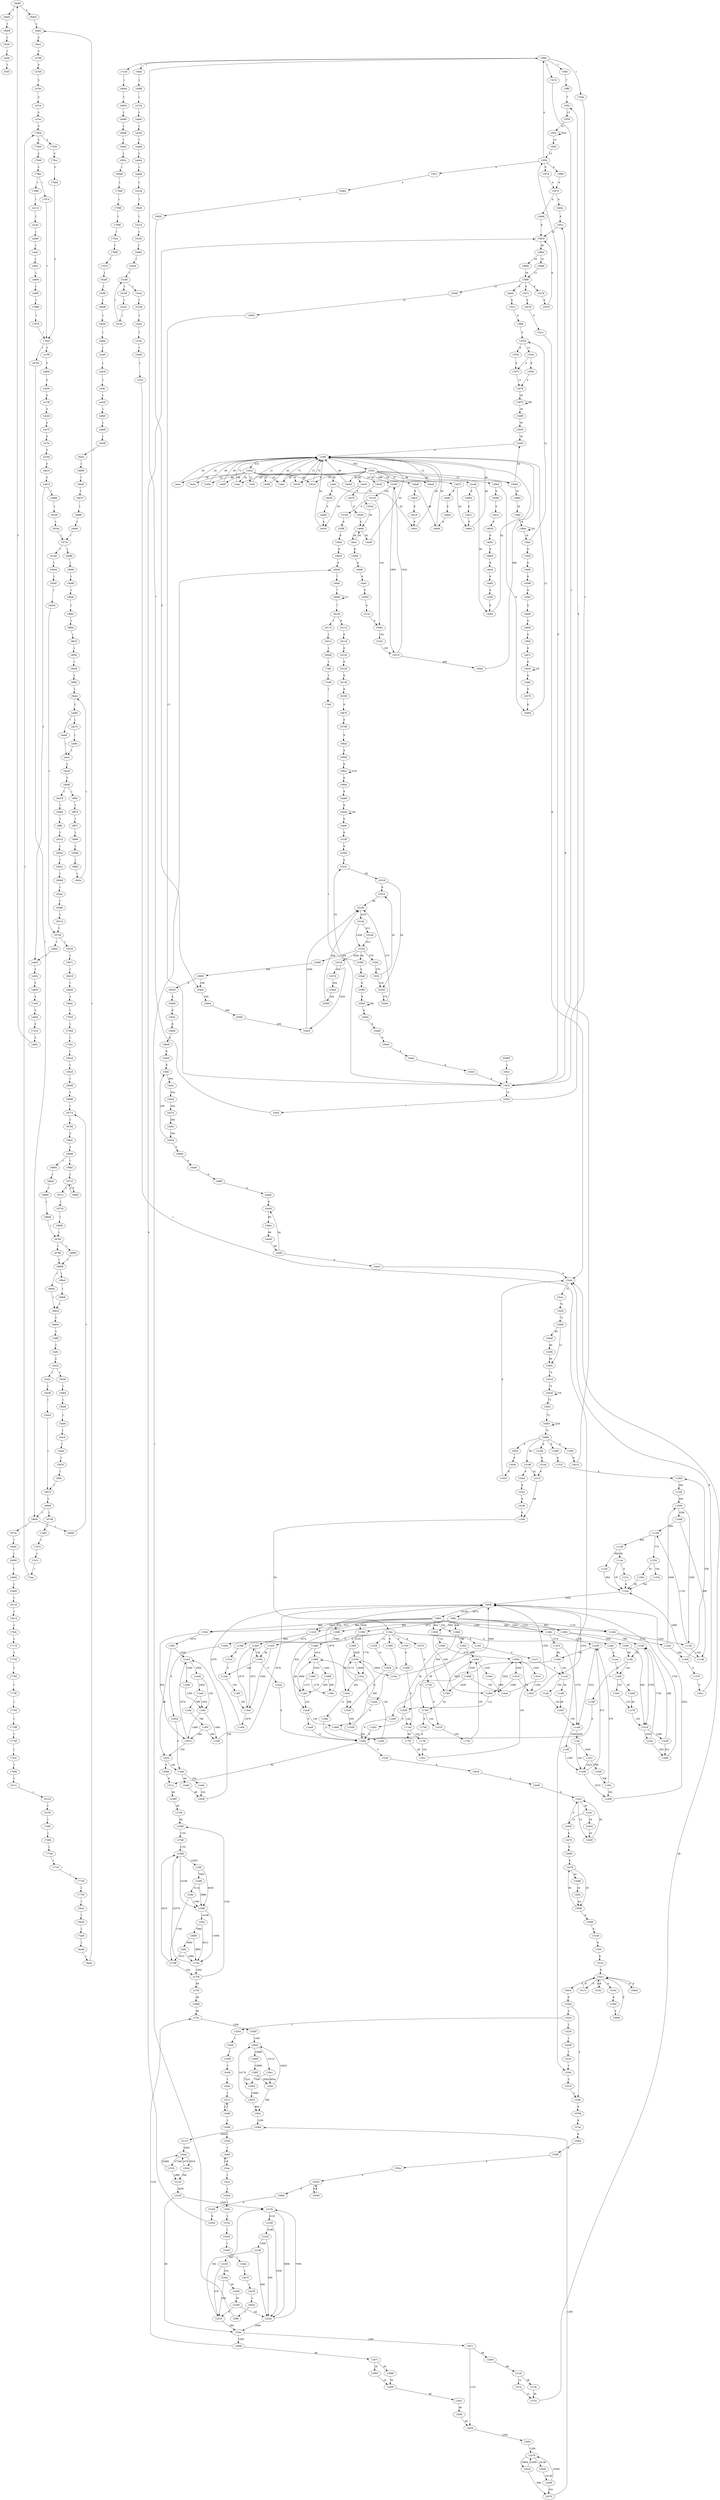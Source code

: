 digraph RAIL_CFG {
"1ac9c" -> "END" [label="1"];
"18ae8" -> "15b3c" [label="1"];
"18ad0" -> "18ae0" [label="1"];
"183dc" -> "18294" [label="1"];
"19724" -> "181d0" [label="1"];
"181b4" -> "19724" [label="1"];
"181b0" -> "181b4" [label="1"];
"1a898" -> "181b0" [label="1"];
"1a814" -> "1a898" [label="1"];
"17974" -> "17920" [label="1"];
"18ab4" -> "18abc" [label="2"];
"1a85c" -> "18ad0" [label="3"];
"17e10" -> "1a85c" [label="3"];
"17e0c" -> "1a854" [label="3"];
"1a850" -> "17e0c" [label="3"];
"1a810" -> "1a814" [label="3"];
"1a738" -> "1ac44" [label="3"];
"1a204" -> "1a738" [label="3"];
"1a804" -> "1a204" [label="3"];
"1a7f8" -> "1a804" [label="3"];
"17920" -> "1a7f8" [label="3"];
"179cc" -> "179d4" [label="2"];
"17830" -> "179cc" [label="2"];
"17804" -> "17830" [label="2"];
"18acc" -> "1a798" [label="3"];
"18a9c" -> "18abc" [label="1"];
"18a48" -> "18a9c" [label="1"];
"17ae8" -> "18a48" [label="1"];
"15b38" -> "17ae8" [label="1"];
"17744" -> "17750" [label="1"];
"177c0" -> "17744" [label="1"];
"10150" -> "17e80" [label="1"];
"10124" -> "10150" [label="1"];
"17e3c" -> "17e68" [label="1"];
"177f0" -> "17794" [label="1"];
"17780" -> "177f0" [label="1"];
"17730" -> "17780" [label="1"];
"15b14" -> "176dc" [label="1"];
"10118" -> "15b14" [label="1"];
"15a94" -> "10118" [label="1"];
"15a84" -> "15a94" [label="1"];
"19728" -> "1a8a4" [label="1"];
"1608c" -> "16090" [label="1"];
"1870c" -> "1608c" [label="1"];
"186f4" -> "1870c" [label="1"];
"17920" -> "18754" [label="1"];
"17998" -> "17978" [label="1"];
"1a6f0" -> "17998" [label="1"];
"1a6e8" -> "1a6f0" [label="1"];
"1a114" -> "1a14c" [label="1"];
"1796c" -> "17980" [label="1"];
"17948" -> "1796c" [label="2"];
"17a74" -> "17a7c" [label="1"];
"186e8" -> "18748" [label="1"];
"15e54" -> "18910" [label="1"];
"15e38" -> "15e54" [label="1"];
"15e2c" -> "15e38" [label="1"];
"186b8" -> "186c4" [label="1"];
"18698" -> "186a4" [label="1"];
"18798" -> "18698" [label="1"];
"19694" -> "196a0" [label="1"];
"15eb8" -> "15ec4" [label="1"];
"18ae0" -> "18ae8" [label="1"];
"15ea8" -> "15eb8" [label="1"];
"15e58" -> "15e64" [label="1"];
"15e24" -> "15e58" [label="1"];
"15dfc" -> "15e24" [label="2"];
"15df8" -> "15dfc" [label="2"];
"17e80" -> "17e84" [label="1"];
"18904" -> "15df8" [label="2"];
"186c4" -> "18904" [label="2"];
"18698" -> "186a0" [label="1"];
"18794" -> "18964" [label="1"];
"19698" -> "18794" [label="1"];
"17e68" -> "1011c" [label="1"];
"1971c" -> "19720" [label="1"];
"19710" -> "1971c" [label="1"];
"196f4" -> "19710" [label="5"];
"196bc" -> "19710" [label="1"];
"1964c" -> "19688" [label="2"];
"18680" -> "18774" [label="1"];
"185d8" -> "18680" [label="1"];
"185c8" -> "185d8" [label="1"];
"17620" -> "175b4" [label="1"];
"183b4" -> "183dc" [label="1"];
"18d4c" -> "17620" [label="1"];
"18d20" -> "18d4c" [label="1"];
"18d18" -> "18d20" [label="1"];
"176dc" -> "17714" [label="1"];
"1907c" -> "18d18" [label="1"];
"19234" -> "1907c" [label="1"];
"19214" -> "19728" [label="1"];
"193b8" -> "19214" [label="1"];
"1905c" -> "19068" [label="1"];
"12680" -> "126fc" [label="3990"];
"12588" -> "125fc" [label="14196"];
"1279c" -> "12388" [label="22578"];
"123fc" -> "12480" [label="7002"];
"110d0" -> "110d8" [label="1056"];
"12388" -> "123fc" [label="13452"];
"1297c" -> "12988" [label="30"];
"124fc" -> "12588" [label="1356"];
"11418" -> "114e4" [label="804"];
"127d4" -> "12380" [label="48"];
"12130" -> "12324" [label="5856"];
"119d8" -> "11988" [label="1014"];
"1206c" -> "1311c" [label="42"];
"11b0c" -> "11c78" [label="102"];
"11524" -> "1206c" [label="6"];
"11504" -> "113dc" [label="144"];
"140c0" -> "1448c" [label="6"];
"114e4" -> "11504" [label="102"];
"12360" -> "127d4" [label="48"];
"186a4" -> "186b8" [label="1"];
"13a78" -> "13670" [label="18"];
"11418" -> "11420" [label="1074"];
"10f84" -> "11418" [label="1014"];
"1a7c4" -> "1a7ec" [label="3"];
"1022c" -> "10318" [label="60"];
"10e6c" -> "10e08" [label="60"];
"15f84" -> "17c28" [label="1"];
"11504" -> "11524" [label="6"];
"12b7c" -> "12bb0" [label="48"];
"15a1c" -> "1519c" [label="6"];
"114f0" -> "113e4" [label="150"];
"113dc" -> "114f0" [label="150"];
"113bc" -> "113d4" [label="6"];
"1206c" -> "131dc" [label="6"];
"11390" -> "113bc" [label="54"];
"15f54" -> "15f7c" [label="6"];
"121a0" -> "12324" [label="630"];
"102fc" -> "10324" [label="54"];
"11378" -> "130cc" [label="6"];
"11304" -> "11378" [label="6"];
"15c7c" -> "15c88" [label="2"];
"113e4" -> "11404" [label="1878"];
"111ec" -> "112ac" [label="30"];
"111d0" -> "111ec" [label="36"];
"1119c" -> "111b8" [label="1116"];
"13110" -> "11390" [label="48"];
"111d0" -> "111dc" [label="864"];
"12380" -> "127a8" [label="1152"];
"11948" -> "117e0" [label="6"];
"112dc" -> "110d0" [label="1848"];
"10f84" -> "112d4" [label="1644"];
"10f38" -> "10f84" [label="10158"];
"110d0" -> "1119c" [label="1056"];
"14d4c" -> "133f0" [label="48"];
"11080" -> "11310" [label="6"];
"11034" -> "15cdc" [label="6"];
"130c8" -> "11034" [label="6"];
"10324" -> "10190" [label="60"];
"18690" -> "18774" [label="1"];
"15d68" -> "10f24" [label="6"];
"130cc" -> "15cdc" [label="6"];
"11ea0" -> "11eb0" [label="48"];
"10ec0" -> "15cdc" [label="6"];
"10e9c" -> "10e00" [label="54"];
"13fac" -> "13534" [label="12"];
"1a814" -> "1a820" [label="2"];
"15d68" -> "13108" [label="6"];
"10f84" -> "11838" [label="654"];
"11264" -> "112ac" [label="30"];
"1343c" -> "13b14" [label="24"];
"10d48" -> "10de0" [label="6"];
"18e70" -> "18e80" [label="1"];
"10bfc" -> "10c5c" [label="204"];
"10b44" -> "10ae0" [label="6"];
"193ac" -> "193b8" [label="1"];
"10634" -> "10b08" [label="6"];
"10600" -> "10634" [label="6"];
"11b28" -> "11c60" [label="288"];
"11d6c" -> "11e38" [label="1128"];
"11ce8" -> "11cf8" [label="1200"];
"112dc" -> "11304" [label="264"];
"10600" -> "1046c" [label="198"];
"105d8" -> "10600" [label="204"];
"101e4" -> "105d8" [label="204"];
"1ab9c" -> "1ac04" [label="1"];
"1343c" -> "14ce8" [label="42"];
"10f6c" -> "11418" [label="864"];
"10574" -> "105a0" [label="204"];
"179d4" -> "17920" [label="2"];
"10518" -> "10574" [label="204"];
"11684" -> "11698" [label="2550"];
"101e4" -> "10518" [label="1836"];
"1a6b8" -> "1aefc" [label="1"];
"113d4" -> "11510" [label="6"];
"113bc" -> "11aec" [label="6"];
"11234" -> "11254" [label="744"];
"10464" -> "10620" [label="6"];
"10404" -> "10ad8" [label="6"];
"12228" -> "12244" [label="324"];
"103a8" -> "103f0" [label="6"];
"19710" -> "196f4" [label="5"];
"1351c" -> "13fb8" [label="6"];
"1a7ec" -> "17804" [label="3"];
"12bc8" -> "12e60" [label="6"];
"12588" -> "1279c" [label="11694"];
"190bc" -> "18f04" [label="1"];
"1a8a4" -> "1a820" [label="1"];
"15a1c" -> "156b4" [label="6"];
"10360" -> "1022c" [label="54"];
"1510c" -> "15074" [label="150"];
"11304" -> "110b0" [label="258"];
"13068" -> "12e78" [label="36"];
"15d18" -> "15d18" [label="78"];
"17e84" -> "177b4" [label="1"];
"111ec" -> "1121c" [label="6"];
"110d8" -> "111a8" [label="498"];
"128a8" -> "128f0" [label="15888"];
"11404" -> "10f38" [label="1878"];
"10394" -> "1022c" [label="6"];
"13a94" -> "133f0" [label="72"];
"101e4" -> "102bc" [label="270"];
"19054" -> "1905c" [label="1"];
"10a9c" -> "101f8" [label="6"];
"10be8" -> "10d30" [label="6"];
"10a88" -> "10a38" [label="6"];
"12994" -> "12a00" [label="18"];
"11ae8" -> "1206c" [label="6"];
"108cc" -> "109a4" [label="6"];
"18754" -> "186f4" [label="1"];
"11838" -> "11840" [label="714"];
"108a4" -> "10994" [label="6"];
"16138" -> "16194" [label="6"];
"1333c" -> "15a50" [label="1"];
"16128" -> "16138" [label="6"];
"16120" -> "16128" [label="6"];
"16110" -> "16118" [label="6"];
"10c04" -> "10c74" [label="204"];
"13670" -> "13a88" [label="18"];
"19688" -> "19694" [label="1"];
"160dc" -> "160e8" [label="7"];
"11cb8" -> "1206c" [label="6"];
"130a4" -> "10650" [label="6"];
"15144" -> "132f8" [label="6"];
"11ed0" -> "11efc" [label="1200"];
"15074" -> "15100" [label="1542"];
"150e4" -> "133f0" [label="408"];
"10264" -> "10190" [label="270"];
"127c8" -> "12380" [label="1104"];
"15100" -> "15074" [label="1800"];
"11d38" -> "11e38" [label="672"];
"17568" -> "17588" [label="1"];
"112d4" -> "1119c" [label="1242"];
"15100" -> "15120" [label="150"];
"10ae0" -> "10420" [label="6"];
"15074" -> "150e4" [label="408"];
"1506c" -> "1510c" [label="150"];
"1343c" -> "144c8" [label="12"];
"18c0c" -> "18d08" [label="1"];
"1512c" -> "1506c" [label="6"];
"19728" -> "19234" [label="1"];
"104c0" -> "10190" [label="1836"];
"19068" -> "193ac" [label="1"];
"14ecc" -> "15060" [label="6"];
"14ec8" -> "15034" [label="30"];
"110b0" -> "112f4" [label="264"];
"103b0" -> "103b0" [label="60"];
"12d54" -> "12e48" [label="24"];
"17588" -> "17590" [label="1"];
"14eac" -> "133f0" [label="30"];
"14e90" -> "133f0" [label="30"];
"18910" -> "186e8" [label="2"];
"13534" -> "1355c" [label="12"];
"1ae60" -> "1ae74" [label="1"];
"17750" -> "15b2c" [label="1"];
"1af24" -> "1a6e8" [label="1"];
"14ecc" -> "14e80" [label="30"];
"14e30" -> "133f0" [label="42"];
"11968" -> "11ab4" [label="150"];
"10e9c" -> "10ec0" [label="6"];
"184e0" -> "1852c" [label="1"];
"1a854" -> "17e10" [label="3"];
"15970" -> "14b4c" [label="6"];
"1461c" -> "14630" [label="6"];
"15954" -> "15f18" [label="12"];
"15fdc" -> "15ff0" [label="7"];
"15f24" -> "15f2c" [label="6"];
"100f8" -> "1a724" [label="1"];
"1328c" -> "15768" [label="6"];
"16118" -> "16120" [label="6"];
"105a0" -> "105b0" [label="204"];
"15c14" -> "15c30" [label="1"];
"15cf4" -> "15d00" [label="72"];
"18e80" -> "18e84" [label="1"];
"111dc" -> "112ac" [label="864"];
"151b0" -> "15264" [label="6"];
"1046c" -> "104b4" [label="204"];
"10360" -> "103a8" [label="6"];
"15cec" -> "15cf4" [label="72"];
"13424" -> "13aec" [label="24"];
"132cc" -> "15cdc" [label="6"];
"1355c" -> "1356c" [label="6"];
"113bc" -> "117d4" [label="6"];
"158f0" -> "14be0" [label="6"];
"15678" -> "132cc" [label="6"];
"10420" -> "15f18" [label="6"];
"15d2c" -> "15d54" [label="72"];
"125fc" -> "12680" [label="7884"];
"11d74" -> "11ce8" [label="1278"];
"116b8" -> "116c0" [label="786"];
"14564" -> "14580" [label="6"];
"15a70" -> "15a78" [label="1"];
"10ea8" -> "10e00" [label="6"];
"158f0" -> "1547c" [label="6"];
"11eb4" -> "12028" [label="102"];
"15470" -> "15834" [label="6"];
"10560" -> "104c0" [label="204"];
"12324" -> "12130" [label="7056"];
"15120" -> "1506c" [label="144"];
"158d8" -> "158f0" [label="12"];
"140c0" -> "140c0" [label="18"];
"102bc" -> "102fc" [label="270"];
"START" -> "100cc" [label="1"];
"11ac8" -> "11ae8" [label="6"];
"11f4c" -> "11ec0" [label="1026"];
"10f6c" -> "112d4" [label="1710"];
"15f4c" -> "15f54" [label="13"];
"11538" -> "1154c" [label="3900"];
"14dcc" -> "133f0" [label="48"];
"15f84" -> "100ec" [label="1"];
"13108" -> "131a4" [label="6"];
"17aac" -> "17804" [label="1"];
"15d18" -> "15d2c" [label="72"];
"1564c" -> "15520" [label="6"];
"16194" -> "10670" [label="6"];
"1aba8" -> "1abb4" [label="1"];
"14ce8" -> "14c84" [label="36"];
"11824" -> "10f38" [label="1254"];
"132f4" -> "14b10" [label="6"];
"15d00" -> "15d0c" [label="12"];
"1121c" -> "112ac" [label="6"];
"196b0" -> "196b8" [label="1"];
"15520" -> "15660" [label="6"];
"18abc" -> "18acc" [label="3"];
"12680" -> "1279c" [label="3894"];
"15ff4" -> "160d0" [label="1"];
"19724" -> "18e88" [label="1"];
"14cf4" -> "14c84" [label="6"];
"116c0" -> "117b0" [label="96"];
"15660" -> "151b0" [label="6"];
"128cc" -> "12904" [label="7458"];
"15c6c" -> "15c7c" [label="1"];
"13b44" -> "13a94" [label="54"];
"10190" -> "101d4" [label="2370"];
"1234c" -> "12b7c" [label="1200"];
"105b0" -> "10190" [label="204"];
"1343c" -> "15100" [label="408"];
"15520" -> "15640" [label="6"];
"117b0" -> "117d0" [label="6"];
"15f2c" -> "15f30" [label="13"];
"13424" -> "13abc" [label="42"];
"15f3c" -> "15f3c" [label="544"];
"128f0" -> "1290c" [label="8364"];
"14d70" -> "14d8c" [label="6"];
"101d4" -> "101a8" [label="912"];
"11ee0" -> "11efc" [label="1632"];
"15f54" -> "15f84" [label="4"];
"10708" -> "108a4" [label="6"];
"14d20" -> "133f0" [label="48"];
"1343c" -> "14d70" [label="48"];
"15f80" -> "15970" [label="6"];
"10f6c" -> "11f44" [label="912"];
"10d0c" -> "10d24" [label="204"];
"14e5c" -> "14e30" [label="36"];
"14ce8" -> "14d04" [label="6"];
"1a724" -> "1ab9c" [label="1"];
"12948" -> "1297c" [label="48"];
"11904" -> "11804" [label="2922"];
"15060" -> "146d8" [label="6"];
"14da8" -> "14d94" [label="48"];
"131fc" -> "1326c" [label="1"];
"126fc" -> "12788" [label="2310"];
"11c8c" -> "11cb8" [label="6"];
"14b4c" -> "1591c" [label="6"];
"15f3c" -> "15f4c" [label="13"];
"11988" -> "119b0" [label="2550"];
"13424" -> "14eac" [label="30"];
"13fc8" -> "14bf0" [label="6"];
"15834" -> "15854" [label="30"];
"15fc8" -> "15f84" [label="7"];
"145bc" -> "14640" [label="6"];
"11670" -> "117bc" [label="6"];
"15694" -> "15a1c" [label="6"];
"11c60" -> "11c8c" [label="54"];
"15034" -> "14e80" [label="30"];
"15c4c" -> "10108" [label="1"];
"13424" -> "14cbc" [label="42"];
"11310" -> "110b0" [label="6"];
"15d54" -> "15d68" [label="72"];
"11b9c" -> "11b18" [label="840"];
"10620" -> "1046c" [label="6"];
"101f8" -> "10394" [label="6"];
"15c38" -> "1016c" [label="1"];
"13534" -> "1354c" [label="6"];
"15640" -> "15520" [label="6"];
"100ec" -> "100f8" [label="1"];
"17a60" -> "17a74" [label="1"];
"117d0" -> "1206c" [label="6"];
"15f24" -> "15fc8" [label="7"];
"12104" -> "120a4" [label="25488"];
"10e00" -> "10e6c" [label="60"];
"13b50" -> "13a94" [label="18"];
"12310" -> "12130" [label="582"];
"113bc" -> "11cbc" [label="6"];
"14d04" -> "14d7c" [label="6"];
"15d10" -> "15d18" [label="72"];
"114e4" -> "113e4" [label="2574"];
"15f54" -> "15f80" [label="6"];
"1591c" -> "15834" [label="12"];
"10670" -> "10708" [label="6"];
"11e64" -> "11e90" [label="6"];
"15854" -> "15898" [label="18"];
"11998" -> "119bc" [label="600"];
"15cdc" -> "15cec" [label="72"];
"160e8" -> "16104" [label="7"];
"104b4" -> "10560" [label="204"];
"160e8" -> "160e8" [label="11"];
"13424" -> "14e0c" [label="48"];
"15278" -> "15470" [label="6"];
"1119c" -> "111a8" [label="1182"];
"18ad0" -> "18ab4" [label="2"];
"100c8" -> "15c48" [label="1"];
"1343c" -> "13b44" [label="48"];
"1018c" -> "15c48" [label="1"];
"15948" -> "15954" [label="12"];
"17a7c" -> "17aac" [label="1"];
"14e0c" -> "14e28" [label="6"];
"1343c" -> "13abc" [label="30"];
"132f8" -> "130a4" [label="6"];
"10f84" -> "11d6c" [label="1290"];
"1326c" -> "13310" [label="2"];
"15d00" -> "15da0" [label="60"];
"1016c" -> "1018c" [label="1"];
"18ffc" -> "19510" [label="1"];
"15854" -> "158d8" [label="12"];
"15768" -> "157ac" [label="6"];
"146d8" -> "14afc" [label="6"];
"12388" -> "12588" [label="14196"];
"1448c" -> "14570" [label="6"];
"12480" -> "12588" [label="3888"];
"15898" -> "158f0" [label="18"];
"101d4" -> "101e4" [label="1458"];
"11420" -> "11504" [label="48"];
"15c88" -> "15c7c" [label="1"];
"11804" -> "11814" [label="1200"];
"15d68" -> "132f4" [label="6"];
"10a38" -> "10a38" [label="30"];
"14df8" -> "133f0" [label="48"];
"160d0" -> "160dc" [label="7"];
"15a3c" -> "1333c" [label="1"];
"15d54" -> "15d54" [label="228"];
"12910" -> "1293c" [label="804"];
"15f74" -> "15970" [label="6"];
"18ca8" -> "18cf8" [label="1"];
"15f84" -> "15fdc" [label="7"];
"15f30" -> "15f3c" [label="13"];
"10104" -> "15bc8" [label="1"];
"13670" -> "13670" [label="90"];
"131d0" -> "11390" [label="6"];
"15064" -> "1512c" [label="6"];
"157ac" -> "132b4" [label="6"];
"12b9c" -> "12a54" [label="48"];
"14e80" -> "14ecc" [label="36"];
"15a50" -> "131fc" [label="1"];
"15f54" -> "15f74" [label="6"];
"11234" -> "11264" [label="30"];
"1355c" -> "1357c" [label="6"];
"158f0" -> "15278" [label="6"];
"14e78" -> "15040" [label="6"];
"1357c" -> "13a78" [label="12"];
"122b8" -> "12324" [label="24"];
"14c84" -> "133f0" [label="42"];
"17804" -> "17940" [label="2"];
"18c00" -> "1a8b4" [label="1"];
"119bc" -> "10f38" [label="1878"];
"13a88" -> "13b50" [label="18"];
"12e70" -> "13080" [label="6"];
"13abc" -> "133f0" [label="72"];
"11cc8" -> "11cd8" [label="48"];
"1ac04" -> "1aba8" [label="1"];
"1354c" -> "1357c" [label="6"];
"1343c" -> "13aec" [label="48"];
"13aec" -> "133f0" [label="72"];
"15ff0" -> "15f2c" [label="7"];
"11f00" -> "12010" [label="384"];
"11efc" -> "12010" [label="1488"];
"111b8" -> "111d0" [label="900"];
"12c3c" -> "12d54" [label="24"];
"13b44" -> "13b60" [label="18"];
"10f6c" -> "116b8" [label="648"];
"15c48" -> "15c4c" [label="1"];
"160b4" -> "16054" [label="1"];
"10d24" -> "10bfc" [label="198"];
"14664" -> "146c4" [label="6"];
"13424" -> "14530" [label="6"];
"12330" -> "12130" [label="2340"];
"1356c" -> "13a78" [label="6"];
"12110" -> "120a4" [label="2400"];
"10f84" -> "11b94" [label="882"];
"133bc" -> "157ec" [label="1"];
"13424" -> "13b14" [label="48"];
"157ec" -> "133c8" [label="1"];
"113e4" -> "114e4" [label="1872"];
"103f0" -> "103b0" [label="6"];
"1547c" -> "15678" [label="6"];
"13f9c" -> "13b6c" [label="18"];
"10f24" -> "130c8" [label="6"];
"14e68" -> "14e30" [label="6"];
"14598" -> "145bc" [label="6"];
"12010" -> "11ec0" [label="2574"];
"15c48" -> "15c38" [label="1"];
"15bc8" -> "15c14" [label="1"];
"1343c" -> "14da8" [label="54"];
"177b4" -> "177c0" [label="1"];
"14640" -> "14600" [label="6"];
"14600" -> "13fe0" [label="6"];
"11e50" -> "11ce8" [label="150"];
"11568" -> "11538" [label="2028"];
"15264" -> "15834" [label="6"];
"13fe0" -> "1447c" [label="6"];
"14570" -> "14494" [label="6"];
"16104" -> "16110" [label="6"];
"112f4" -> "110d0" [label="264"];
"14630" -> "1465c" [label="6"];
"18784" -> "1964c" [label="2"];
"14db4" -> "14d94" [label="6"];
"11678" -> "1179c" [label="150"];
"1a14c" -> "1a6b8" [label="1"];
"15da0" -> "15df4" [label="60"];
"133f0" -> "13424" [label="414"];
"11d1c" -> "11d38" [label="1632"];
"144fc" -> "133f0" [label="12"];
"13424" -> "14c98" [label="42"];
"11804" -> "11818" [label="2550"];
"15970" -> "14bb8" [label="6"];
"112d4" -> "112dc" [label="2112"];
"158f0" -> "15948" [label="12"];
"11568" -> "1164c" [label="96"];
"14530" -> "133f0" [label="12"];
"1abb4" -> "1abe4" [label="1"];
"120a4" -> "12104" [label="27348"];
"10e08" -> "10e9c" [label="60"];
"16014" -> "160a8" [label="1"];
"14564" -> "14494" [label="6"];
"1343c" -> "14530" [label="6"];
"1465c" -> "14664" [label="6"];
"146c4" -> "14bf4" [label="6"];
"10de0" -> "10df8" [label="6"];
"1447c" -> "140c0" [label="6"];
"10d30" -> "10bfc" [label="6"];
"15ec4" -> "15ee0" [label="1"];
"11e38" -> "11e64" [label="54"];
"14bf4" -> "14cf4" [label="6"];
"15f0c" -> "18910" [label="1"];
"10f84" -> "11f44" [label="966"];
"1ae60" -> "1aea0" [label="1"];
"10318" -> "10324" [label="6"];
"12010" -> "1203c" [label="102"];
"14bb8" -> "15834" [label="6"];
"13300" -> "15694" [label="6"];
"14d7c" -> "14d0c" [label="6"];
"14d0c" -> "133f0" [label="48"];
"1195c" -> "1206c" [label="6"];
"11e90" -> "1206c" [label="6"];
"177b0" -> "17e3c" [label="1"];
"1343c" -> "14d20" [label="48"];
"10318" -> "10250" [label="54"];
"15df4" -> "15d0c" [label="60"];
"14d70" -> "14d0c" [label="42"];
"133dc" -> "15a70" [label="1"];
"1343c" -> "14564" [label="12"];
"10c74" -> "10d0c" [label="204"];
"13424" -> "14d4c" [label="48"];
"1313c" -> "1315c" [label="12"];
"14d94" -> "133f0" [label="54"];
"14dc4" -> "14e18" [label="6"];
"14e28" -> "14e68" [label="6"];
"13120" -> "1314c" [label="36"];
"14e18" -> "14dcc" [label="6"];
"16090" -> "15a84" [label="1"];
"14580" -> "1461c" [label="6"];
"11b18" -> "11b28" [label="1200"];
"12168" -> "12324" [label="1926"];
"11f44" -> "11f4c" [label="1074"];
"15120" -> "15144" [label="6"];
"1ae9c" -> "1aecc" [label="1"];
"13090" -> "131e8" [label="6"];
"18964" -> "18698" [label="1"];
"18774" -> "18784" [label="2"];
"101e4" -> "10360" [label="60"];
"14e5c" -> "14e78" [label="6"];
"116b8" -> "11784" [label="564"];
"15ee0" -> "15e30" [label="1"];
"10a38" -> "10a9c" [label="6"];
"12788" -> "12388" [label="3918"];
"16174" -> "16014" [label="1"];
"125fc" -> "1279c" [label="6312"];
"124fc" -> "12788" [label="1758"];
"144c8" -> "133f0" [label="12"];
"12b5c" -> "12a78" [label="1200"];
"1279c" -> "127c8" [label="1002"];
"1a75c" -> "1a764" [label="3"];
"126fc" -> "1279c" [label="1680"];
"18d08" -> "18dc8" [label="1"];
"12788" -> "127c8" [label="150"];
"127c8" -> "127f4" [label="48"];
"14cbc" -> "133f0" [label="42"];
"127f4" -> "12968" [label="48"];
"12968" -> "127fc" [label="48"];
"12c3c" -> "12dc8" [label="12"];
"1a7bc" -> "1a7c4" [label="3"];
"10f38" -> "10f6c" [label="9570"];
"127fc" -> "12928" [label="1200"];
"186e8" -> "186f4" [label="1"];
"12928" -> "12820" [label="1200"];
"14e0c" -> "14dcc" [label="42"];
"12904" -> "12910" [label="14982"];
"12820" -> "128a8" [label="15888"];
"112ac" -> "10f38" [label="3354"];
"128f0" -> "12904" [label="7524"];
"12e78" -> "13068" [label="18"];
"1a8e8" -> "18c08" [label="1"];
"128cc" -> "1290c" [label="6654"];
"1290c" -> "12820" [label="14622"];
"11b94" -> "11c60" [label="798"];
"10518" -> "104c0" [label="1632"];
"12b48" -> "12a78" [label="15594"];
"1293c" -> "12084" [label="1200"];
"10ad8" -> "10b44" [label="6"];
"12084" -> "12110" [label="2400"];
"18e88" -> "18e90" [label="1"];
"186f4" -> "18690" [label="1"];
"120a4" -> "120c4" [label="3018"];
"17940" -> "17948" [label="2"];
"10c5c" -> "10c04" [label="204"];
"120c4" -> "120a4" [label="2478"];
"11510" -> "113dc" [label="6"];
"1162c" -> "11538" [label="5172"];
"10f84" -> "116b8" [label="702"];
"12124" -> "12330" [label="2400"];
"12324" -> "1234c" [label="2046"];
"1a764" -> "1a810" [label="3"];
"12104" -> "12124" [label="1860"];
"120c4" -> "12124" [label="540"];
"12130" -> "12168" [label="4122"];
"10bd0" -> "10be8" [label="6"];
"121a0" -> "121d8" [label="1566"];
"121d8" -> "12228" [label="900"];
"12228" -> "12310" [label="576"];
"156b4" -> "15a1c" [label="6"];
"181d0" -> "183b4" [label="1"];
"196b8" -> "18794" [label="1"];
"12244" -> "12260" [label="30"];
"18f18" -> "18f34" [label="1"];
"185c4" -> "185c8" [label="1"];
"12260" -> "122b8" [label="30"];
"11838" -> "11904" [label="540"];
"12244" -> "12310" [label="294"];
"11ce8" -> "11cfc" [label="2550"];
"1a798" -> "1a7b0" [label="3"];
"19438" -> "18f60" [label="1"];
"12310" -> "1234c" [label="294"];
"17608" -> "17614" [label="1"];
"121d8" -> "12324" [label="666"];
"1290c" -> "1293c" [label="396"];
"1ac44" -> "1ac74" [label="3"];
"10d24" -> "10d48" [label="6"];
"12330" -> "1234c" [label="60"];
"12a00" -> "12a2c" [label="48"];
"101a8" -> "101e4" [label="912"];
"12a54" -> "12b5c" [label="1200"];
"12a78" -> "12b24" [label="13854"];
"11988" -> "11998" [label="1200"];
"19cd0" -> "19478" [label="1"];
"12b24" -> "12a78" [label="13206"];
"10b08" -> "10b5c" [label="6"];
"12a78" -> "12b00" [label="16146"];
"12b00" -> "12b48" [label="16146"];
"12b48" -> "12b70" [label="552"];
"17798" -> "177b0" [label="1"];
"13fb8" -> "13534" [label="6"];
"11d6c" -> "11d74" [label="1374"];
"11f00" -> "11f30" [label="384"];
"12b70" -> "12084" [label="1200"];
"12b7c" -> "12a54" [label="1152"];
"12b24" -> "12b70" [label="648"];
"13b14" -> "133f0" [label="72"];
"11698" -> "116a4" [label="150"];
"12bb0" -> "13120" [label="48"];
"1a83c" -> "1a850" [label="3"];
"18748" -> "17a60" [label="1"];
"14e80" -> "14e90" [label="30"];
"11d30" -> "11d3c" [label="768"];
"11c78" -> "11b18" [label="150"];
"113bc" -> "11960" [label="6"];
"13120" -> "1313c" [label="12"];
"1315c" -> "15cdc" [label="48"];
"17980" -> "1a114" [label="1"];
"100b0" -> "100c8" [label="1"];
"13198" -> "13110" [label="42"];
"18f04" -> "18f18" [label="1"];
"14c98" -> "133f0" [label="42"];
"113bc" -> "11528" [label="12"];
"154f0" -> "1564c" [label="6"];
"11528" -> "11658" [label="12"];
"11814" -> "11824" [label="1200"];
"11658" -> "11530" [label="12"];
"15e64" -> "15ea8" [label="1"];
"11b80" -> "10f38" [label="1734"];
"11530" -> "11638" [label="300"];
"17794" -> "17798" [label="1"];
"116a4" -> "10f38" [label="1350"];
"11694" -> "116a4" [label="1200"];
"11638" -> "11538" [label="300"];
"1154c" -> "10f38" [label="3900"];
"18294" -> "19728" [label="1"];
"10f84" -> "11560" [label="2028"];
"10f6c" -> "11560" [label="1872"];
"15e30" -> "15f0c" [label="1"];
"18ea0" -> "190bc" [label="1"];
"11560" -> "11568" [label="2124"];
"15040" -> "14e80" [label="6"];
"1162c" -> "1164c" [label="204"];
"15f18" -> "15f54" [label="9"];
"119b0" -> "11a9c" [label="1272"];
"15b3c" -> "1ac9c" [label="1"];
"12820" -> "128cc" [label="14112"];
"175a4" -> "17608" [label="1"];
"15f18" -> "15f24" [label="13"];
"1164c" -> "11530" [label="288"];
"15c30" -> "100b0" [label="1"];
"11538" -> "1162c" [label="3600"];
"1164c" -> "1166c" [label="12"];
"1166c" -> "1206c" [label="12"];
"11ea0" -> "11eb4" [label="102"];
"113bc" -> "11670" [label="6"];
"11998" -> "11a9c" [label="600"];
"11b9c" -> "11c8c" [label="96"];
"14bf0" -> "14598" [label="6"];
"1179c" -> "11684" [label="150"];
"13310" -> "1328c" [label="2"];
"11784" -> "11684" [label="2910"];
"11698" -> "11784" [label="2400"];
"11684" -> "11694" [label="1200"];
"12988" -> "12a00" [label="30"];
"116c0" -> "11684" [label="690"];
"1aefc" -> "1af24" [label="1"];
"11784" -> "117b0" [label="54"];
"117b0" -> "11678" [label="144"];
"11904" -> "11930" [label="114"];
"11254" -> "112ac" [label="744"];
"13424" -> "13b44" [label="24"];
"12948" -> "127fc" [label="1152"];
"1314c" -> "1315c" [label="36"];
"18f78" -> "18f7c" [label="1"];
"117d4" -> "11948" [label="6"];
"117e0" -> "117f4" [label="102"];
"117f4" -> "1191c" [label="102"];
"1af4c" -> "1ad28" [label="1"];
"1191c" -> "11804" [label="150"];
"10f6c" -> "11838" [label="600"];
"11840" -> "11804" [label="678"];
"117bc" -> "11678" [label="6"];
"1aecc" -> "19cc8" [label="2"];
"11930" -> "117e0" [label="144"];
"117e0" -> "117f0" [label="48"];
"117f0" -> "1191c" [label="48"];
"11840" -> "11930" [label="36"];
"11d74" -> "11e64" [label="96"];
"11930" -> "1195c" [label="6"];
"111a8" -> "112ac" [label="1680"];
"11960" -> "11ad4" [label="6"];
"13b60" -> "13f9c" [label="18"];
"11ad4" -> "11968" [label="6"];
"186a0" -> "186c4" [label="1"];
"10df8" -> "10ea8" [label="6"];
"11ab4" -> "11988" [label="150"];
"1a7b0" -> "1a7bc" [label="3"];
"119b0" -> "119bc" [label="1278"];
"196a0" -> "196b0" [label="1"];
"10f84" -> "119d0" [label="978"];
"102fc" -> "10250" [label="216"];
"18f60" -> "19ca4" [label="1"];
"119d0" -> "11a9c" [label="816"];
"11a9c" -> "11988" [label="2586"];
"10f6c" -> "119d0" [label="900"];
"15d68" -> "11080" [label="6"];
"119d0" -> "119d8" [label="1062"];
"11a9c" -> "11ac8" [label="102"];
"10250" -> "10264" [label="270"];
"15f7c" -> "10464" [label="6"];
"1234c" -> "12948" [label="1200"];
"15c88" -> "15c98" [label="1"];
"19720" -> "19698" [label="1"];
"119d8" -> "11ac8" [label="48"];
"12168" -> "121a0" [label="2196"];
"122b8" -> "12310" [label="6"];
"17af4" -> "15f18" [label="1"];
"11aec" -> "11ca4" [label="6"];
"11ca4" -> "11af8" [label="6"];
"18e90" -> "18e98" [label="1"];
"11af8" -> "11b0c" [label="102"];
"1a820" -> "1a83c" [label="3"];
"10108" -> "15a3c" [label="1"];
"132b4" -> "154f0" [label="6"];
"11b2c" -> "11b80" [label="822"];
"133f0" -> "1343c" [label="852"];
"11c60" -> "11b18" [label="2760"];
"10f6c" -> "11b94" [label="852"];
"11b28" -> "11b80" [label="912"];
"11b94" -> "11b9c" [label="936"];
"175b4" -> "175cc" [label="1"];
"11c8c" -> "11af8" [label="144"];
"11b2c" -> "11c60" [label="1728"];
"1ac74" -> "1a75c" [label="3"];
"11b08" -> "11c78" [label="48"];
"11cbc" -> "11e7c" [label="6"];
"11e7c" -> "11cc8" [label="6"];
"127a8" -> "12388" [label="1152"];
"11560" -> "1162c" [label="1776"];
"11cc8" -> "11cdc" [label="102"];
"17978" -> "17920" [label="1"];
"11cdc" -> "11e50" [label="102"];
"111b8" -> "11234" [label="774"];
"109a4" -> "10a88" [label="6"];
"11cfc" -> "11d38" [label="150"];
"1abe4" -> "10104" [label="1"];
"11d38" -> "11d58" [label="2310"];
"11d58" -> "10f38" [label="2502"];
"11420" -> "113e4" [label="1026"];
"11e38" -> "11ce8" [label="2322"];
"11e94" -> "12054" [label="6"];
"11ec0" -> "11ed4" [label="2550"];
"11cfc" -> "11d1c" [label="2400"];
"10f6c" -> "11d6c" [label="1212"];
"12480" -> "124fc" [label="3114"];
"11cf8" -> "11d38" [label="1200"];
"11e64" -> "11cc8" [label="144"];
"10650" -> "160d0" [label="6"];
"15cac" -> "15cb0" [label="5"];
"11d1c" -> "11d30" [label="768"];
"1517c" -> "15a1c" [label="6"];
"11d3c" -> "11e38" [label="576"];
"123fc" -> "12588" [label="6450"];
"13424" -> "14df8" [label="48"];
"11cd8" -> "11e50" [label="48"];
"113bc" -> "11e94" [label="6"];
"1343c" -> "14e5c" [label="42"];
"12054" -> "11ea0" [label="6"];
"18794" -> "18798" [label="1"];
"12028" -> "11ec0" [label="150"];
"11ed4" -> "11efc" [label="150"];
"1a8e0" -> "1a8e8" [label="1"];
"17590" -> "175a4" [label="1"];
"11d3c" -> "11d58" [label="192"];
"11efc" -> "11f30" [label="1494"];
"1945c" -> "19ca4" [label="1"];
"11f44" -> "12010" [label="804"];
"14494" -> "133f0" [label="12"];
"11ed4" -> "11ee0" [label="2400"];
"11ec0" -> "11ed0" [label="1200"];
"17c28" -> "160b4" [label="1"];
"11eb0" -> "12028" [label="48"];
"13220" -> "15a58" [label="1"];
"11f4c" -> "1203c" [label="48"];
"1203c" -> "12068" [label="6"];
"100cc" -> "15f18" [label="1"];
"12910" -> "12820" [label="14178"];
"12068" -> "1311c" [label="6"];
"156c4" -> "13304" [label="6"];
"13198" -> "131b4" [label="6"];
"1796c" -> "17974" [label="1"];
"131b4" -> "131bc" [label="6"];
"10b5c" -> "10bd0" [label="6"];
"131bc" -> "131d0" [label="6"];
"131dc" -> "12bc8" [label="6"];
"10994" -> "108cc" [label="6"];
"12e60" -> "12c2c" [label="6"];
"11b18" -> "11b2c" [label="2550"];
"12e48" -> "12c2c" [label="36"];
"12c2c" -> "12e48" [label="12"];
"12dc8" -> "12c2c" [label="6"];
"12dc8" -> "12e70" [label="6"];
"103b0" -> "10404" [label="6"];
"15ccc" -> "133b4" [label="1"];
"14da8" -> "14dc4" [label="6"];
"13080" -> "12e78" [label="6"];
"17714" -> "17730" [label="1"];
"12e78" -> "12e88" [label="24"];
"12e88" -> "12f3c" [label="24"];
"12f3c" -> "13068" [label="24"];
"13068" -> "13090" [label="6"];
"131e8" -> "132fc" [label="6"];
"132fc" -> "1515c" [label="6"];
"1515c" -> "15a1c" [label="6"];
"15a1c" -> "1517c" [label="6"];
"18cf8" -> "18bd8" [label="1"];
"15a1c" -> "1518c" [label="6"];
"1518c" -> "15a1c" [label="6"];
"11ee0" -> "11ef4" [label="768"];
"1519c" -> "13300" [label="6"];
"15a1c" -> "156c4" [label="6"];
"1311c" -> "12360" [label="48"];
"13304" -> "13324" [label="2"];
"13324" -> "13220" [label="1"];
"17614" -> "18ca8" [label="1"];
"11af8" -> "11b08" [label="48"];
"15a58" -> "1323c" [label="1"];
"1323c" -> "1326c" [label="1"];
"11818" -> "11824" [label="54"];
"13304" -> "1328c" [label="4"];
"14be0" -> "1351c" [label="6"];
"131a4" -> "13110" [label="6"];
"11818" -> "11904" [label="2496"];
"13324" -> "13254" [label="1"];
"1011c" -> "10124" [label="1"];
"13254" -> "15a5c" [label="1"];
"15a5c" -> "13358" [label="1"];
"13358" -> "15c64" [label="1"];
"15e24" -> "15e2c" [label="1"];
"15c64" -> "15c6c" [label="1"];
"1aea0" -> "1aecc" [label="1"];
"12a2c" -> "12b9c" [label="48"];
"15ca0" -> "15cb0" [label="1"];
"15cb0" -> "15cac" [label="6"];
"15b2c" -> "15b38" [label="1"];
"15cac" -> "15ccc" [label="1"];
"1297c" -> "12994" [label="18"];
"133b4" -> "133bc" [label="1"];
"12c2c" -> "12c3c" [label="36"];
"133c8" -> "133d0" [label="1"];
"133d0" -> "133dc" [label="1"];
"11f30" -> "10f38" [label="1878"];
"15a78" -> "160c4" [label="1"];
"160c4" -> "15ff4" [label="1"];
"1203c" -> "11ea0" [label="144"];
"16104" -> "16174" [label="1"];
"160a8" -> "17dfc" [label="1"];
"15d68" -> "13198" [label="48"];
"17dfc" -> "17e08" [label="1"];
"13424" -> "144fc" [label="12"];
"14d8c" -> "14db4" [label="6"];
"17e08" -> "17af4" [label="1"];
"110d8" -> "111b8" [label="558"];
"15f84" -> "17b70" [label="1"];
"17b70" -> "15f18" [label="1"];
"175cc" -> "185c4" [label="1"];
"11ef4" -> "11f00" [label="768"];
"15f84" -> "17bdc" [label="1"];
"15c98" -> "15ca0" [label="1"];
"184d8" -> "184e0" [label="1"];
"17bdc" -> "15f18" [label="1"];
"16054" -> "16060" [label="1"];
"16060" -> "184d8" [label="1"];
"14b10" -> "1591c" [label="6"];
"1852c" -> "185b8" [label="1"];
"185b8" -> "17568" [label="1"];
"13b6c" -> "13fac" [label="18"];
"18bd8" -> "18c00" [label="1"];
"1a8b4" -> "1ace0" [label="1"];
"1ace0" -> "1ad18" [label="1"];
"13fac" -> "13fc8" [label="6"];
"11ac8" -> "11968" [label="144"];
"1ad18" -> "1af4c" [label="1"];
"1ad28" -> "1a8e0" [label="1"];
"18c08" -> "18c0c" [label="1"];
"18dc8" -> "18e70" [label="1"];
"18e84" -> "19724" [label="1"];
"18e98" -> "18ea0" [label="1"];
"18f34" -> "19438" [label="1"];
"19ca4" -> "1ae60" [label="2"];
"13b6c" -> "13b6c" [label="18"];
"1ae74" -> "1ae9c" [label="1"];
"19cc8" -> "19cd0" [label="2"];
"19cd0" -> "18f6c" [label="1"];
"18f6c" -> "18f78" [label="1"];
"18f7c" -> "18f98" [label="1"];
"1343c" -> "14ec8" [label="30"];
"18f98" -> "19508" [label="1"];
"19508" -> "18fb0" [label="1"];
"14afc" -> "15064" [label="6"];
"18fb0" -> "1945c" [label="1"];
"19688" -> "196bc" [label="1"];
"15d0c" -> "15d10" [label="72"];
"19478" -> "19484" [label="1"];
"19484" -> "18ffc" [label="1"];
"108cc" -> "108cc" [label="120"];
"19510" -> "19054" [label="1"];
}
